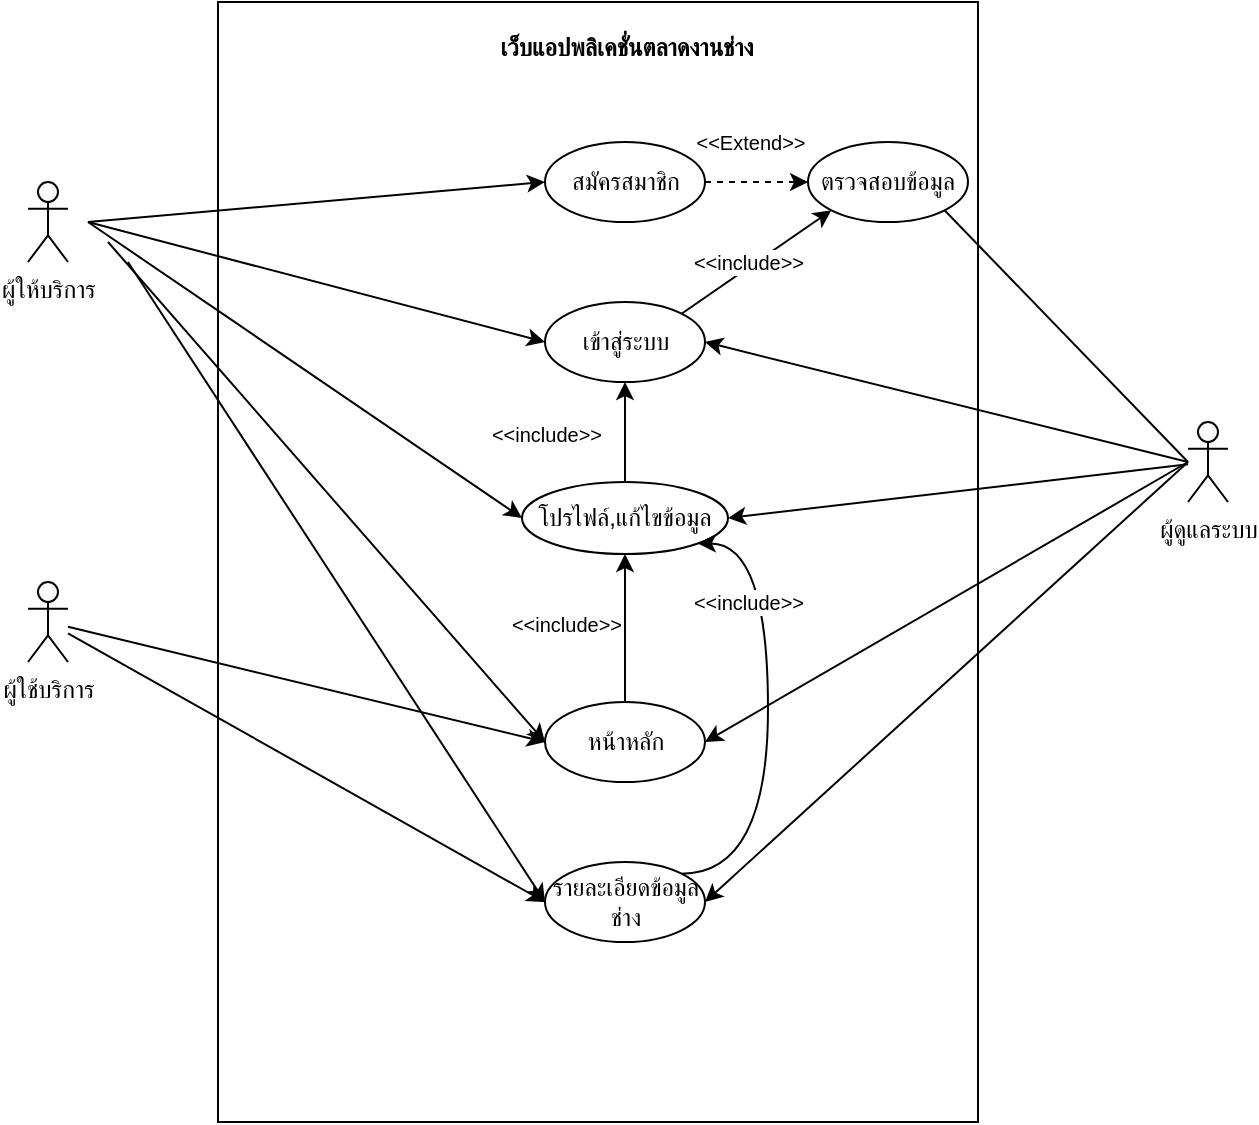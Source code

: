 <mxfile version="24.1.0" type="github">
  <diagram name="Page-1" id="rTu8bRYbFW4fJF8UOqYT">
    <mxGraphModel dx="1131" dy="593" grid="1" gridSize="10" guides="1" tooltips="1" connect="1" arrows="1" fold="1" page="1" pageScale="1" pageWidth="850" pageHeight="1100" math="0" shadow="0">
      <root>
        <mxCell id="0" />
        <mxCell id="1" parent="0" />
        <mxCell id="edMC-Si8x83fvTW5Vh78-1" value="" style="html=1;whiteSpace=wrap;" vertex="1" parent="1">
          <mxGeometry x="235" y="200" width="380" height="560" as="geometry" />
        </mxCell>
        <mxCell id="edMC-Si8x83fvTW5Vh78-51" style="rounded=0;orthogonalLoop=1;jettySize=auto;html=1;entryX=0;entryY=0.5;entryDx=0;entryDy=0;" edge="1" parent="1" source="edMC-Si8x83fvTW5Vh78-2" target="edMC-Si8x83fvTW5Vh78-11">
          <mxGeometry relative="1" as="geometry" />
        </mxCell>
        <mxCell id="edMC-Si8x83fvTW5Vh78-52" style="rounded=0;orthogonalLoop=1;jettySize=auto;html=1;entryX=0;entryY=0.5;entryDx=0;entryDy=0;" edge="1" parent="1" source="edMC-Si8x83fvTW5Vh78-2" target="edMC-Si8x83fvTW5Vh78-9">
          <mxGeometry relative="1" as="geometry" />
        </mxCell>
        <mxCell id="edMC-Si8x83fvTW5Vh78-2" value="ผู้ใช้บริการ&lt;div&gt;&lt;br&gt;&lt;/div&gt;" style="shape=umlActor;verticalLabelPosition=bottom;verticalAlign=top;html=1;" vertex="1" parent="1">
          <mxGeometry x="140" y="490" width="20" height="40" as="geometry" />
        </mxCell>
        <mxCell id="edMC-Si8x83fvTW5Vh78-3" value="ผู้ให้บริการ" style="shape=umlActor;verticalLabelPosition=bottom;verticalAlign=top;html=1;" vertex="1" parent="1">
          <mxGeometry x="140" y="290" width="20" height="40" as="geometry" />
        </mxCell>
        <mxCell id="edMC-Si8x83fvTW5Vh78-39" style="rounded=0;orthogonalLoop=1;jettySize=auto;html=1;entryX=1;entryY=0.5;entryDx=0;entryDy=0;" edge="1" parent="1" target="edMC-Si8x83fvTW5Vh78-7">
          <mxGeometry relative="1" as="geometry">
            <mxPoint x="720" y="430" as="sourcePoint" />
          </mxGeometry>
        </mxCell>
        <mxCell id="edMC-Si8x83fvTW5Vh78-40" style="rounded=0;orthogonalLoop=1;jettySize=auto;html=1;entryX=1;entryY=0.5;entryDx=0;entryDy=0;" edge="1" parent="1" source="edMC-Si8x83fvTW5Vh78-4" target="edMC-Si8x83fvTW5Vh78-8">
          <mxGeometry relative="1" as="geometry" />
        </mxCell>
        <mxCell id="edMC-Si8x83fvTW5Vh78-4" value="ผู้ดูแลระบบ" style="shape=umlActor;verticalLabelPosition=bottom;verticalAlign=top;html=1;" vertex="1" parent="1">
          <mxGeometry x="720" y="410" width="20" height="40" as="geometry" />
        </mxCell>
        <mxCell id="edMC-Si8x83fvTW5Vh78-32" style="rounded=0;orthogonalLoop=1;jettySize=auto;html=1;entryX=0;entryY=1;entryDx=0;entryDy=0;exitX=1;exitY=0;exitDx=0;exitDy=0;" edge="1" parent="1" source="edMC-Si8x83fvTW5Vh78-7" target="edMC-Si8x83fvTW5Vh78-10">
          <mxGeometry relative="1" as="geometry" />
        </mxCell>
        <mxCell id="edMC-Si8x83fvTW5Vh78-34" value="&lt;font style=&quot;font-size: 10px;&quot;&gt;&amp;lt;&amp;lt;include&amp;gt;&amp;gt;&lt;/font&gt;" style="edgeLabel;html=1;align=center;verticalAlign=middle;resizable=0;points=[];" vertex="1" connectable="0" parent="edMC-Si8x83fvTW5Vh78-32">
          <mxGeometry x="-0.117" y="-2" relative="1" as="geometry">
            <mxPoint x="-1" y="-5" as="offset" />
          </mxGeometry>
        </mxCell>
        <mxCell id="edMC-Si8x83fvTW5Vh78-5" value="สมัครสมาชิก&lt;span style=&quot;color: rgba(0, 0, 0, 0); font-family: monospace; font-size: 0px; text-align: start; text-wrap: nowrap;&quot;&gt;%3CmxGraphModel%3E%3Croot%3E%3CmxCell%20id%3D%220%22%2F%3E%3CmxCell%20id%3D%221%22%20parent%3D%220%22%2F%3E%3CmxCell%20id%3D%222%22%20value%3D%22Actor%22%20style%3D%22shape%3DumlActor%3BverticalLabelPosition%3Dbottom%3BverticalAlign%3Dtop%3Bhtml%3D1%3B%22%20vertex%3D%221%22%20parent%3D%221%22%3E%3CmxGeometry%20x%3D%22140%22%20y%3D%22290%22%20width%3D%2220%22%20height%3D%2240%22%20as%3D%22geometry%22%2F%3E%3C%2FmxCell%3E%3C%2Froot%3E%3C%2FmxGraphModel%3E&lt;/span&gt;" style="ellipse;whiteSpace=wrap;html=1;" vertex="1" parent="1">
          <mxGeometry x="398.5" y="270" width="80" height="40" as="geometry" />
        </mxCell>
        <mxCell id="edMC-Si8x83fvTW5Vh78-21" style="rounded=0;orthogonalLoop=1;jettySize=auto;html=1;dashed=1;exitX=1;exitY=0.5;exitDx=0;exitDy=0;" edge="1" parent="1" source="edMC-Si8x83fvTW5Vh78-5" target="edMC-Si8x83fvTW5Vh78-10">
          <mxGeometry relative="1" as="geometry" />
        </mxCell>
        <mxCell id="edMC-Si8x83fvTW5Vh78-31" value="&lt;font style=&quot;font-size: 10px;&quot;&gt;&amp;lt;&amp;lt;Extend&amp;gt;&amp;gt;&lt;/font&gt;" style="edgeLabel;html=1;align=center;verticalAlign=middle;resizable=0;points=[];" vertex="1" connectable="0" parent="edMC-Si8x83fvTW5Vh78-21">
          <mxGeometry x="-0.218" relative="1" as="geometry">
            <mxPoint x="2" y="-20" as="offset" />
          </mxGeometry>
        </mxCell>
        <mxCell id="edMC-Si8x83fvTW5Vh78-7" value="เข้าสู่ระบบ" style="ellipse;whiteSpace=wrap;html=1;" vertex="1" parent="1">
          <mxGeometry x="398.5" y="350" width="80" height="40" as="geometry" />
        </mxCell>
        <mxCell id="edMC-Si8x83fvTW5Vh78-43" style="edgeStyle=orthogonalEdgeStyle;rounded=0;orthogonalLoop=1;jettySize=auto;html=1;entryX=0.5;entryY=1;entryDx=0;entryDy=0;exitX=0.5;exitY=0;exitDx=0;exitDy=0;" edge="1" parent="1" source="edMC-Si8x83fvTW5Vh78-11" target="edMC-Si8x83fvTW5Vh78-8">
          <mxGeometry relative="1" as="geometry" />
        </mxCell>
        <mxCell id="edMC-Si8x83fvTW5Vh78-48" value="&lt;span style=&quot;font-size: 10px;&quot;&gt;&amp;lt;&amp;lt;include&amp;gt;&amp;gt;&lt;/span&gt;" style="edgeLabel;html=1;align=center;verticalAlign=middle;resizable=0;points=[];" vertex="1" connectable="0" parent="edMC-Si8x83fvTW5Vh78-43">
          <mxGeometry x="0.045" y="2" relative="1" as="geometry">
            <mxPoint x="-28" y="-1" as="offset" />
          </mxGeometry>
        </mxCell>
        <mxCell id="edMC-Si8x83fvTW5Vh78-8" value="โปรไฟล์,แก้ไขข้อมูล" style="ellipse;whiteSpace=wrap;html=1;" vertex="1" parent="1">
          <mxGeometry x="387" y="440" width="103" height="36" as="geometry" />
        </mxCell>
        <mxCell id="edMC-Si8x83fvTW5Vh78-47" style="edgeStyle=orthogonalEdgeStyle;rounded=0;orthogonalLoop=1;jettySize=auto;html=1;entryX=1;entryY=1;entryDx=0;entryDy=0;curved=1;exitX=1;exitY=0;exitDx=0;exitDy=0;" edge="1" parent="1" source="edMC-Si8x83fvTW5Vh78-9" target="edMC-Si8x83fvTW5Vh78-8">
          <mxGeometry relative="1" as="geometry">
            <mxPoint x="460" y="480" as="targetPoint" />
            <Array as="points">
              <mxPoint x="510" y="636" />
              <mxPoint x="510" y="471" />
            </Array>
          </mxGeometry>
        </mxCell>
        <mxCell id="edMC-Si8x83fvTW5Vh78-9" value="รายละเอียดข้อมูลช่าง" style="ellipse;whiteSpace=wrap;html=1;" vertex="1" parent="1">
          <mxGeometry x="398.5" y="630" width="80" height="40" as="geometry" />
        </mxCell>
        <mxCell id="edMC-Si8x83fvTW5Vh78-10" value="ตรวจสอบข้อมูล" style="ellipse;whiteSpace=wrap;html=1;" vertex="1" parent="1">
          <mxGeometry x="530" y="270" width="80" height="40" as="geometry" />
        </mxCell>
        <mxCell id="edMC-Si8x83fvTW5Vh78-11" value="หน้าหลัก" style="ellipse;whiteSpace=wrap;html=1;" vertex="1" parent="1">
          <mxGeometry x="398.5" y="550" width="80" height="40" as="geometry" />
        </mxCell>
        <mxCell id="edMC-Si8x83fvTW5Vh78-18" style="rounded=0;orthogonalLoop=1;jettySize=auto;html=1;entryX=0;entryY=0.5;entryDx=0;entryDy=0;" edge="1" parent="1" target="edMC-Si8x83fvTW5Vh78-5">
          <mxGeometry relative="1" as="geometry">
            <mxPoint x="170" y="310" as="sourcePoint" />
          </mxGeometry>
        </mxCell>
        <mxCell id="edMC-Si8x83fvTW5Vh78-22" style="rounded=0;orthogonalLoop=1;jettySize=auto;html=1;entryX=0;entryY=0.5;entryDx=0;entryDy=0;" edge="1" parent="1" target="edMC-Si8x83fvTW5Vh78-7">
          <mxGeometry relative="1" as="geometry">
            <mxPoint x="170" y="310" as="sourcePoint" />
            <mxPoint x="420" y="300" as="targetPoint" />
          </mxGeometry>
        </mxCell>
        <mxCell id="edMC-Si8x83fvTW5Vh78-23" style="rounded=0;orthogonalLoop=1;jettySize=auto;html=1;entryX=0;entryY=0.5;entryDx=0;entryDy=0;" edge="1" parent="1" target="edMC-Si8x83fvTW5Vh78-8">
          <mxGeometry relative="1" as="geometry">
            <mxPoint x="170" y="310" as="sourcePoint" />
            <mxPoint x="420" y="380" as="targetPoint" />
          </mxGeometry>
        </mxCell>
        <mxCell id="edMC-Si8x83fvTW5Vh78-24" style="rounded=0;orthogonalLoop=1;jettySize=auto;html=1;entryX=0;entryY=0.5;entryDx=0;entryDy=0;" edge="1" parent="1" target="edMC-Si8x83fvTW5Vh78-11">
          <mxGeometry relative="1" as="geometry">
            <mxPoint x="180" y="320" as="sourcePoint" />
            <mxPoint x="408" y="468" as="targetPoint" />
          </mxGeometry>
        </mxCell>
        <mxCell id="edMC-Si8x83fvTW5Vh78-25" style="rounded=0;orthogonalLoop=1;jettySize=auto;html=1;entryX=0;entryY=0.5;entryDx=0;entryDy=0;" edge="1" parent="1" target="edMC-Si8x83fvTW5Vh78-9">
          <mxGeometry relative="1" as="geometry">
            <mxPoint x="190" y="330" as="sourcePoint" />
            <mxPoint x="420" y="580" as="targetPoint" />
          </mxGeometry>
        </mxCell>
        <mxCell id="edMC-Si8x83fvTW5Vh78-28" value="" style="endArrow=none;endSize=12;html=1;rounded=0;entryX=1;entryY=1;entryDx=0;entryDy=0;endFill=0;" edge="1" parent="1" target="edMC-Si8x83fvTW5Vh78-10">
          <mxGeometry width="160" relative="1" as="geometry">
            <mxPoint x="720" y="430" as="sourcePoint" />
            <mxPoint x="420" y="460" as="targetPoint" />
            <mxPoint as="offset" />
          </mxGeometry>
        </mxCell>
        <mxCell id="edMC-Si8x83fvTW5Vh78-35" style="edgeStyle=orthogonalEdgeStyle;rounded=0;orthogonalLoop=1;jettySize=auto;html=1;entryX=0.5;entryY=1;entryDx=0;entryDy=0;exitX=0.5;exitY=0;exitDx=0;exitDy=0;" edge="1" parent="1" source="edMC-Si8x83fvTW5Vh78-8" target="edMC-Si8x83fvTW5Vh78-7">
          <mxGeometry relative="1" as="geometry">
            <mxPoint x="460" y="320" as="sourcePoint" />
            <mxPoint x="460" y="360" as="targetPoint" />
          </mxGeometry>
        </mxCell>
        <mxCell id="edMC-Si8x83fvTW5Vh78-36" value="&lt;font style=&quot;font-size: 10px;&quot;&gt;&amp;lt;&amp;lt;include&amp;gt;&amp;gt;&lt;/font&gt;" style="edgeLabel;html=1;align=center;verticalAlign=middle;resizable=0;points=[];" vertex="1" connectable="0" parent="edMC-Si8x83fvTW5Vh78-35">
          <mxGeometry x="-0.117" y="-2" relative="1" as="geometry">
            <mxPoint x="-42" y="-2" as="offset" />
          </mxGeometry>
        </mxCell>
        <mxCell id="edMC-Si8x83fvTW5Vh78-41" style="rounded=0;orthogonalLoop=1;jettySize=auto;html=1;entryX=1;entryY=0.5;entryDx=0;entryDy=0;" edge="1" parent="1" target="edMC-Si8x83fvTW5Vh78-11">
          <mxGeometry relative="1" as="geometry">
            <mxPoint x="720" y="430" as="sourcePoint" />
            <mxPoint x="500" y="468" as="targetPoint" />
          </mxGeometry>
        </mxCell>
        <mxCell id="edMC-Si8x83fvTW5Vh78-42" style="rounded=0;orthogonalLoop=1;jettySize=auto;html=1;entryX=1;entryY=0.5;entryDx=0;entryDy=0;" edge="1" parent="1" target="edMC-Si8x83fvTW5Vh78-9">
          <mxGeometry relative="1" as="geometry">
            <mxPoint x="720" y="430" as="sourcePoint" />
            <mxPoint x="500" y="580" as="targetPoint" />
          </mxGeometry>
        </mxCell>
        <mxCell id="edMC-Si8x83fvTW5Vh78-50" value="&lt;span style=&quot;font-size: 10px;&quot;&gt;&amp;lt;&amp;lt;include&amp;gt;&amp;gt;&lt;/span&gt;" style="edgeLabel;html=1;align=center;verticalAlign=middle;resizable=0;points=[];" vertex="1" connectable="0" parent="1">
          <mxGeometry x="500" y="500" as="geometry" />
        </mxCell>
        <mxCell id="edMC-Si8x83fvTW5Vh78-53" value="เว็บแอปพลิเคชั่นตลาดงานช่าง" style="text;align=center;fontStyle=1;verticalAlign=middle;spacingLeft=3;spacingRight=3;strokeColor=none;rotatable=0;points=[[0,0.5],[1,0.5]];portConstraint=eastwest;html=1;" vertex="1" parent="1">
          <mxGeometry x="398.5" y="210" width="80" height="26" as="geometry" />
        </mxCell>
        <mxCell id="edMC-Si8x83fvTW5Vh78-54" style="edgeStyle=orthogonalEdgeStyle;rounded=0;orthogonalLoop=1;jettySize=auto;html=1;exitX=1;exitY=0.5;exitDx=0;exitDy=0;" edge="1" parent="1" source="edMC-Si8x83fvTW5Vh78-53" target="edMC-Si8x83fvTW5Vh78-53">
          <mxGeometry relative="1" as="geometry" />
        </mxCell>
      </root>
    </mxGraphModel>
  </diagram>
</mxfile>
